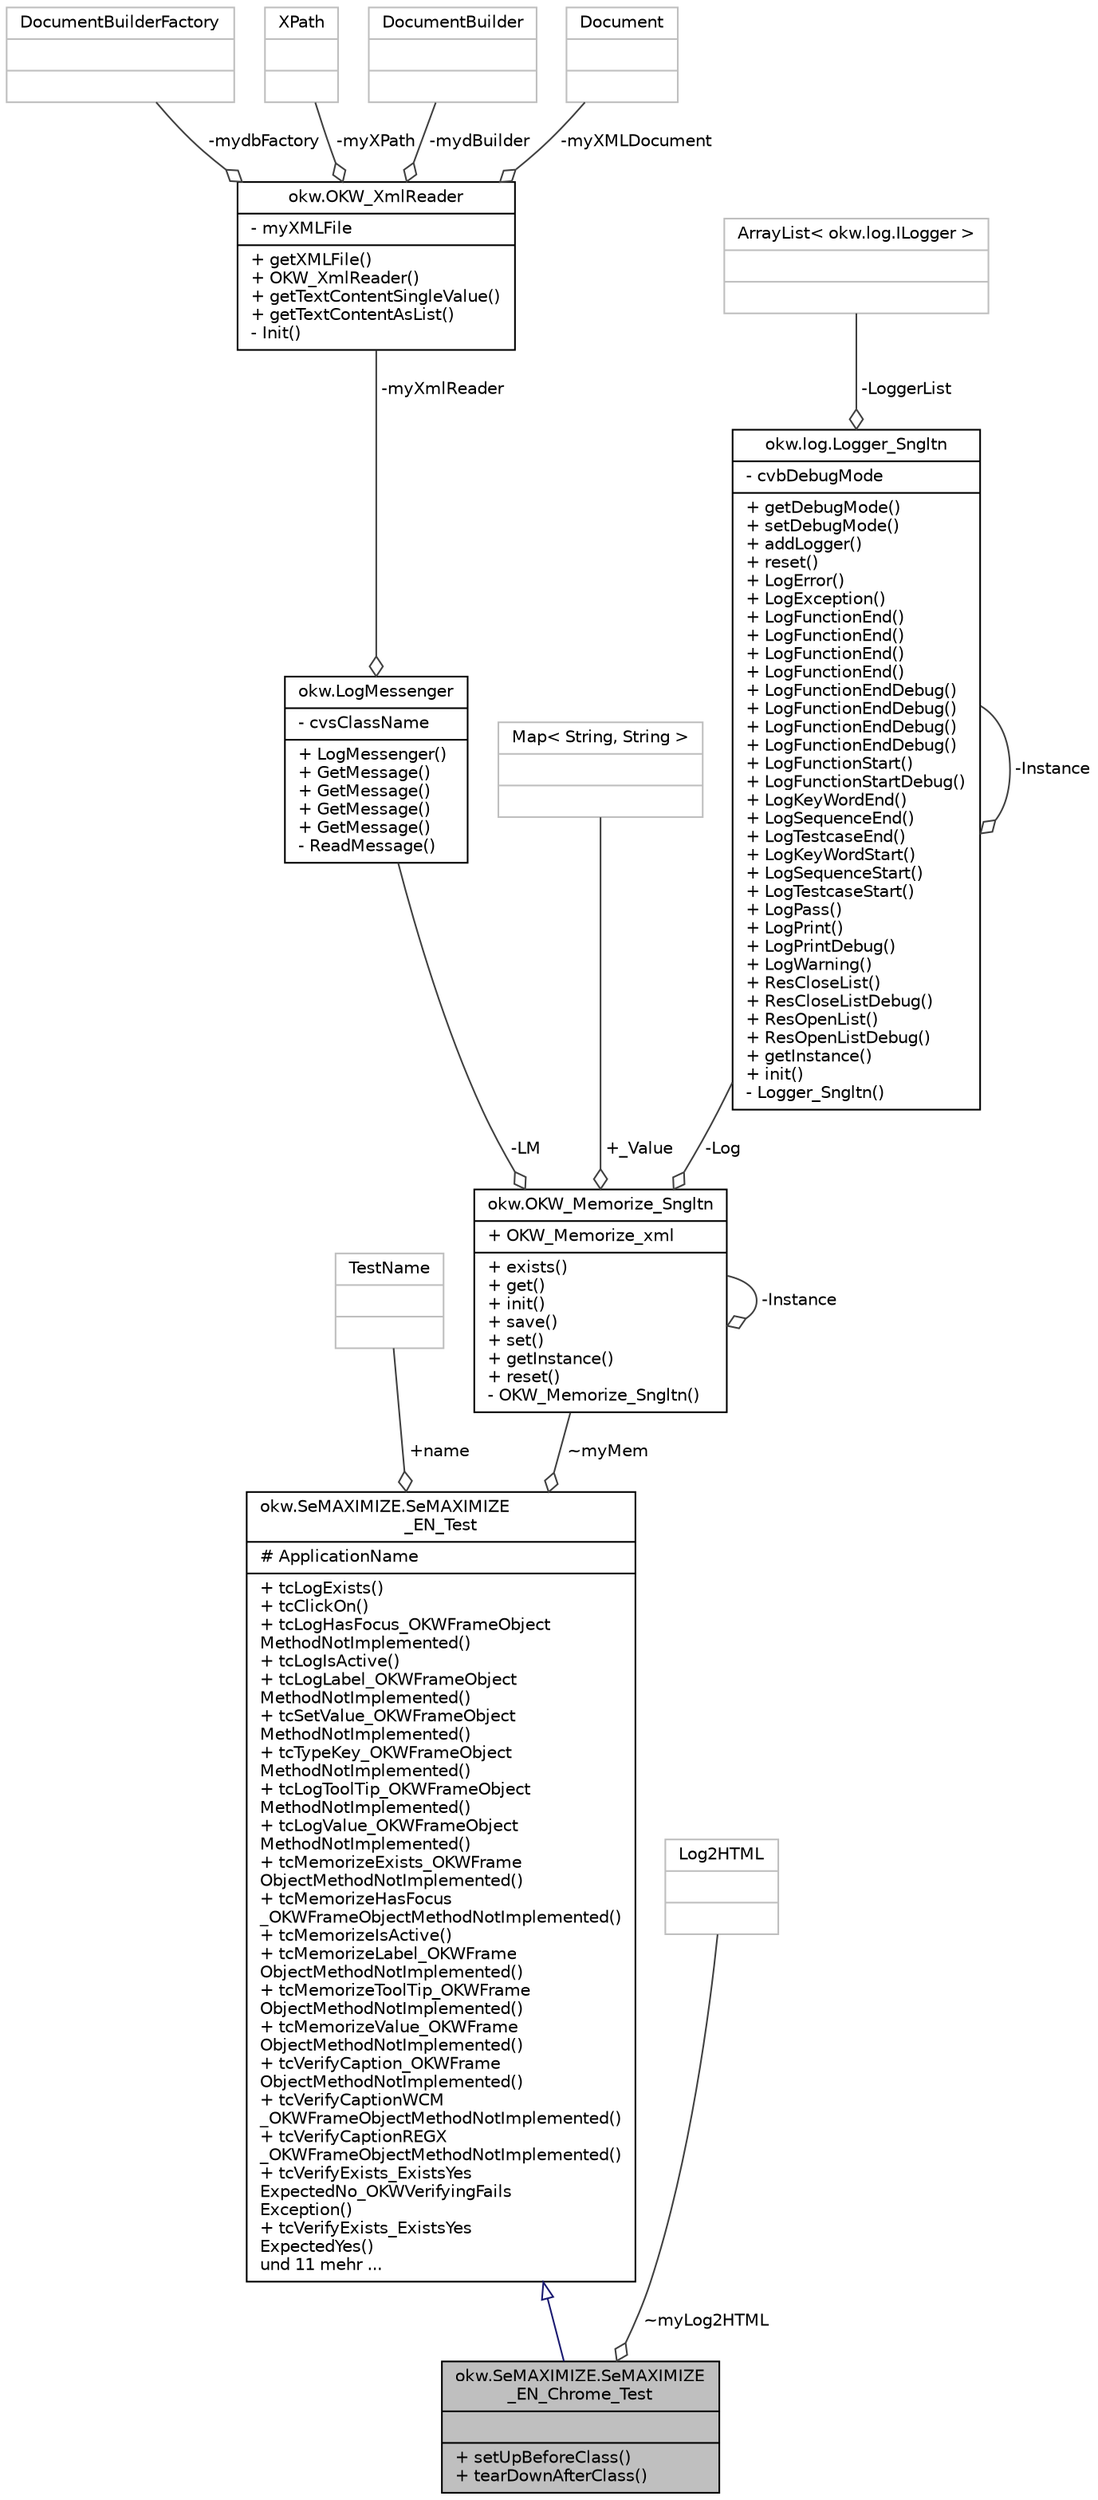 digraph "okw.SeMAXIMIZE.SeMAXIMIZE_EN_Chrome_Test"
{
 // INTERACTIVE_SVG=YES
 // LATEX_PDF_SIZE
  edge [fontname="Helvetica",fontsize="10",labelfontname="Helvetica",labelfontsize="10"];
  node [fontname="Helvetica",fontsize="10",shape=record];
  Node2 [label="{okw.SeMAXIMIZE.SeMAXIMIZE\l_EN_Chrome_Test\n||+ setUpBeforeClass()\l+ tearDownAfterClass()\l}",height=0.2,width=0.4,color="black", fillcolor="grey75", style="filled", fontcolor="black",tooltip=" "];
  Node3 -> Node2 [dir="back",color="midnightblue",fontsize="10",style="solid",arrowtail="onormal",fontname="Helvetica"];
  Node3 [label="{okw.SeMAXIMIZE.SeMAXIMIZE\l_EN_Test\n|# ApplicationName\l|+ tcLogExists()\l+ tcClickOn()\l+ tcLogHasFocus_OKWFrameObject\lMethodNotImplemented()\l+ tcLogIsActive()\l+ tcLogLabel_OKWFrameObject\lMethodNotImplemented()\l+ tcSetValue_OKWFrameObject\lMethodNotImplemented()\l+ tcTypeKey_OKWFrameObject\lMethodNotImplemented()\l+ tcLogToolTip_OKWFrameObject\lMethodNotImplemented()\l+ tcLogValue_OKWFrameObject\lMethodNotImplemented()\l+ tcMemorizeExists_OKWFrame\lObjectMethodNotImplemented()\l+ tcMemorizeHasFocus\l_OKWFrameObjectMethodNotImplemented()\l+ tcMemorizeIsActive()\l+ tcMemorizeLabel_OKWFrame\lObjectMethodNotImplemented()\l+ tcMemorizeToolTip_OKWFrame\lObjectMethodNotImplemented()\l+ tcMemorizeValue_OKWFrame\lObjectMethodNotImplemented()\l+ tcVerifyCaption_OKWFrame\lObjectMethodNotImplemented()\l+ tcVerifyCaptionWCM\l_OKWFrameObjectMethodNotImplemented()\l+ tcVerifyCaptionREGX\l_OKWFrameObjectMethodNotImplemented()\l+ tcVerifyExists_ExistsYes\lExpectedNo_OKWVerifyingFails\lException()\l+ tcVerifyExists_ExistsYes\lExpectedYes()\lund 11 mehr ...\l}",height=0.2,width=0.4,color="black", fillcolor="white", style="filled",URL="$classokw_1_1_se_m_a_x_i_m_i_z_e_1_1_se_m_a_x_i_m_i_z_e___e_n___test.html",tooltip="Basisklasse für die MAXIMIZE Testfälle zur Ableitung von Browser-Testfällen."];
  Node4 -> Node3 [color="grey25",fontsize="10",style="solid",label=" +name" ,arrowhead="odiamond",fontname="Helvetica"];
  Node4 [label="{TestName\n||}",height=0.2,width=0.4,color="grey75", fillcolor="white", style="filled",tooltip=" "];
  Node5 -> Node3 [color="grey25",fontsize="10",style="solid",label=" ~myMem" ,arrowhead="odiamond",fontname="Helvetica"];
  Node5 [label="{okw.OKW_Memorize_Sngltn\n|+ OKW_Memorize_xml\l|+ exists()\l+ get()\l+ init()\l+ save()\l+ set()\l+ getInstance()\l+ reset()\l- OKW_Memorize_Sngltn()\l}",height=0.2,width=0.4,color="black", fillcolor="white", style="filled",URL="$classokw_1_1_o_k_w___memorize___sngltn.html",tooltip="OKW_Memorize ist die Speicher-Klasse hinter den Merke*-Schlüsselwörter."];
  Node6 -> Node5 [color="grey25",fontsize="10",style="solid",label=" -LM" ,arrowhead="odiamond",fontname="Helvetica"];
  Node6 [label="{okw.LogMessenger\n|- cvsClassName\l|+ LogMessenger()\l+ GetMessage()\l+ GetMessage()\l+ GetMessage()\l+ GetMessage()\l- ReadMessage()\l}",height=0.2,width=0.4,color="black", fillcolor="white", style="filled",URL="$classokw_1_1_log_messenger.html",tooltip="LogMessenger liest Log-Meldungen sprachspezifisch für die im Konstruktor gegeben Klasse aus der Zugeh..."];
  Node7 -> Node6 [color="grey25",fontsize="10",style="solid",label=" -myXmlReader" ,arrowhead="odiamond",fontname="Helvetica"];
  Node7 [label="{okw.OKW_XmlReader\n|- myXMLFile\l|+ getXMLFile()\l+ OKW_XmlReader()\l+ getTextContentSingleValue()\l+ getTextContentAsList()\l- Init()\l}",height=0.2,width=0.4,color="black", fillcolor="white", style="filled",URL="$classokw_1_1_o_k_w___xml_reader.html",tooltip=" "];
  Node8 -> Node7 [color="grey25",fontsize="10",style="solid",label=" -mydbFactory" ,arrowhead="odiamond",fontname="Helvetica"];
  Node8 [label="{DocumentBuilderFactory\n||}",height=0.2,width=0.4,color="grey75", fillcolor="white", style="filled",tooltip=" "];
  Node9 -> Node7 [color="grey25",fontsize="10",style="solid",label=" -myXPath" ,arrowhead="odiamond",fontname="Helvetica"];
  Node9 [label="{XPath\n||}",height=0.2,width=0.4,color="grey75", fillcolor="white", style="filled",tooltip=" "];
  Node10 -> Node7 [color="grey25",fontsize="10",style="solid",label=" -mydBuilder" ,arrowhead="odiamond",fontname="Helvetica"];
  Node10 [label="{DocumentBuilder\n||}",height=0.2,width=0.4,color="grey75", fillcolor="white", style="filled",tooltip=" "];
  Node11 -> Node7 [color="grey25",fontsize="10",style="solid",label=" -myXMLDocument" ,arrowhead="odiamond",fontname="Helvetica"];
  Node11 [label="{Document\n||}",height=0.2,width=0.4,color="grey75", fillcolor="white", style="filled",tooltip=" "];
  Node12 -> Node5 [color="grey25",fontsize="10",style="solid",label=" +_Value" ,arrowhead="odiamond",fontname="Helvetica"];
  Node12 [label="{Map\< String, String \>\n||}",height=0.2,width=0.4,color="grey75", fillcolor="white", style="filled",tooltip=" "];
  Node5 -> Node5 [color="grey25",fontsize="10",style="solid",label=" -Instance" ,arrowhead="odiamond",fontname="Helvetica"];
  Node13 -> Node5 [color="grey25",fontsize="10",style="solid",label=" -Log" ,arrowhead="odiamond",fontname="Helvetica"];
  Node13 [label="{okw.log.Logger_Sngltn\n|- cvbDebugMode\l|+ getDebugMode()\l+ setDebugMode()\l+ addLogger()\l+ reset()\l+ LogError()\l+ LogException()\l+ LogFunctionEnd()\l+ LogFunctionEnd()\l+ LogFunctionEnd()\l+ LogFunctionEnd()\l+ LogFunctionEndDebug()\l+ LogFunctionEndDebug()\l+ LogFunctionEndDebug()\l+ LogFunctionEndDebug()\l+ LogFunctionStart()\l+ LogFunctionStartDebug()\l+ LogKeyWordEnd()\l+ LogSequenceEnd()\l+ LogTestcaseEnd()\l+ LogKeyWordStart()\l+ LogSequenceStart()\l+ LogTestcaseStart()\l+ LogPass()\l+ LogPrint()\l+ LogPrintDebug()\l+ LogWarning()\l+ ResCloseList()\l+ ResCloseListDebug()\l+ ResOpenList()\l+ ResOpenListDebug()\l+ getInstance()\l+ init()\l- Logger_Sngltn()\l}",height=0.2,width=0.4,color="black", fillcolor="white", style="filled",URL="$classokw_1_1log_1_1_logger___sngltn.html",tooltip=" "];
  Node14 -> Node13 [color="grey25",fontsize="10",style="solid",label=" -LoggerList" ,arrowhead="odiamond",fontname="Helvetica"];
  Node14 [label="{ArrayList\< okw.log.ILogger \>\n||}",height=0.2,width=0.4,color="grey75", fillcolor="white", style="filled",tooltip=" "];
  Node13 -> Node13 [color="grey25",fontsize="10",style="solid",label=" -Instance" ,arrowhead="odiamond",fontname="Helvetica"];
  Node15 -> Node2 [color="grey25",fontsize="10",style="solid",label=" ~myLog2HTML" ,arrowhead="odiamond",fontname="Helvetica"];
  Node15 [label="{Log2HTML\n||}",height=0.2,width=0.4,color="grey75", fillcolor="white", style="filled",tooltip=" "];
}
